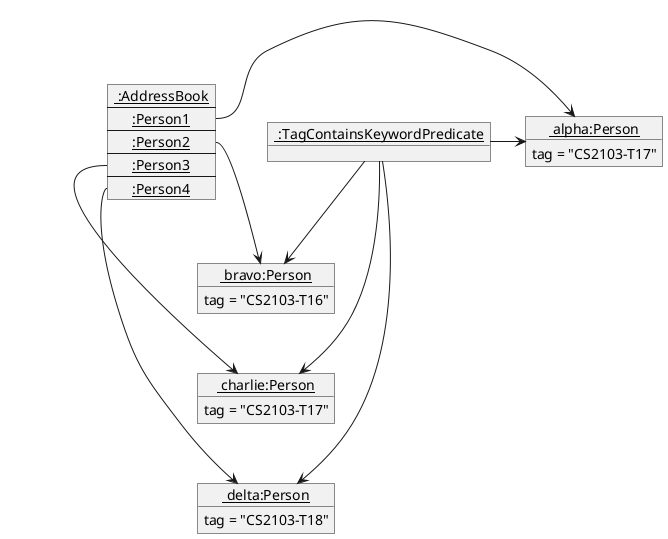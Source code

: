 @startuml
'https://plantuml.com/object-diagram

object "<u> alpha:Person" as Alpha {
    tag = "CS2103-T17"
}
object "<u> bravo:Person" as Bravo {
    tag = "CS2103-T16"
}
object "<u> charlie:Person" as Charlie {
    tag = "CS2103-T17"
}
object "<u> delta:Person" as Delta {
    tag = "CS2103-T18"
}

map "<u> :AddressBook" as AddressBook {
 <u>:Person1 *-> Alpha
 <u>:Person2 *--> Bravo
 <u>:Person3 *--> Charlie
 <u>:Person4 *--> Delta
}

object "<u> :TagContainsKeywordPredicate" as check
check -> Alpha
check --> Bravo
check ---> Charlie
check ----> Delta
@enduml
